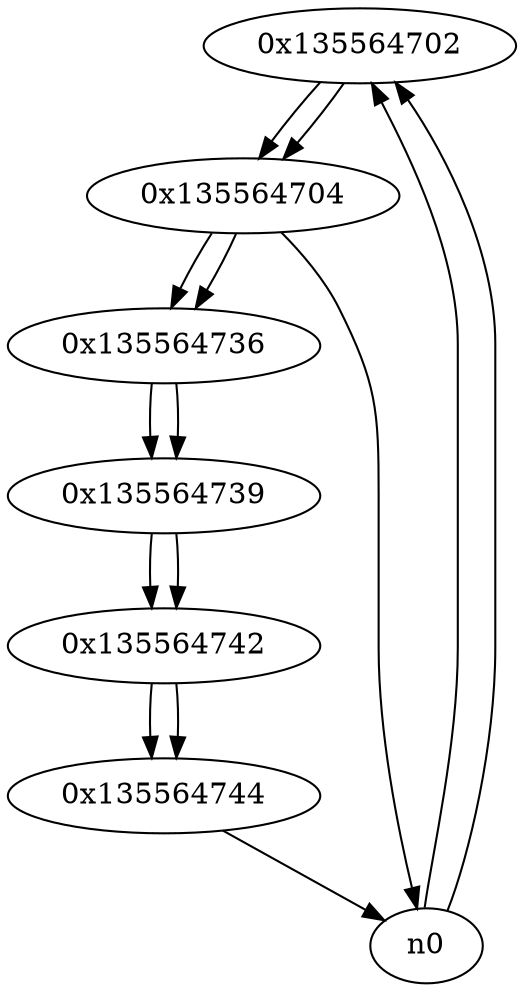 digraph G{
/* nodes */
  n1 [label="0x135564702"]
  n2 [label="0x135564704"]
  n3 [label="0x135564736"]
  n4 [label="0x135564739"]
  n5 [label="0x135564742"]
  n6 [label="0x135564744"]
/* edges */
n1 -> n2;
n0 -> n1;
n0 -> n1;
n2 -> n3;
n2 -> n0;
n1 -> n2;
n3 -> n4;
n2 -> n3;
n4 -> n5;
n3 -> n4;
n5 -> n6;
n4 -> n5;
n6 -> n0;
n5 -> n6;
}
